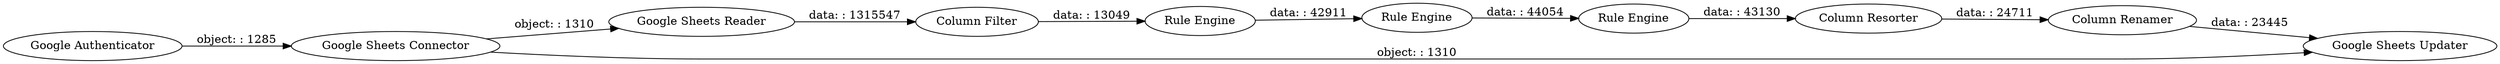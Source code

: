 digraph {
	"-5468944168486100602_10" [label="Rule Engine"]
	"-5468944168486100602_1" [label="Google Authenticator"]
	"-5468944168486100602_2" [label="Google Sheets Reader"]
	"-5468944168486100602_7" [label="Column Filter"]
	"-5468944168486100602_8" [label="Rule Engine"]
	"-5468944168486100602_5" [label="Google Sheets Connector"]
	"-5468944168486100602_9" [label="Rule Engine"]
	"-5468944168486100602_6" [label="Google Sheets Updater"]
	"-5468944168486100602_13" [label="Column Resorter"]
	"-5468944168486100602_14" [label="Column Renamer"]
	"-5468944168486100602_5" -> "-5468944168486100602_2" [label="object: : 1310"]
	"-5468944168486100602_10" -> "-5468944168486100602_13" [label="data: : 43130"]
	"-5468944168486100602_2" -> "-5468944168486100602_7" [label="data: : 1315547"]
	"-5468944168486100602_13" -> "-5468944168486100602_14" [label="data: : 24711"]
	"-5468944168486100602_14" -> "-5468944168486100602_6" [label="data: : 23445"]
	"-5468944168486100602_7" -> "-5468944168486100602_8" [label="data: : 13049"]
	"-5468944168486100602_8" -> "-5468944168486100602_9" [label="data: : 42911"]
	"-5468944168486100602_5" -> "-5468944168486100602_6" [label="object: : 1310"]
	"-5468944168486100602_1" -> "-5468944168486100602_5" [label="object: : 1285"]
	"-5468944168486100602_9" -> "-5468944168486100602_10" [label="data: : 44054"]
	rankdir=LR
}

